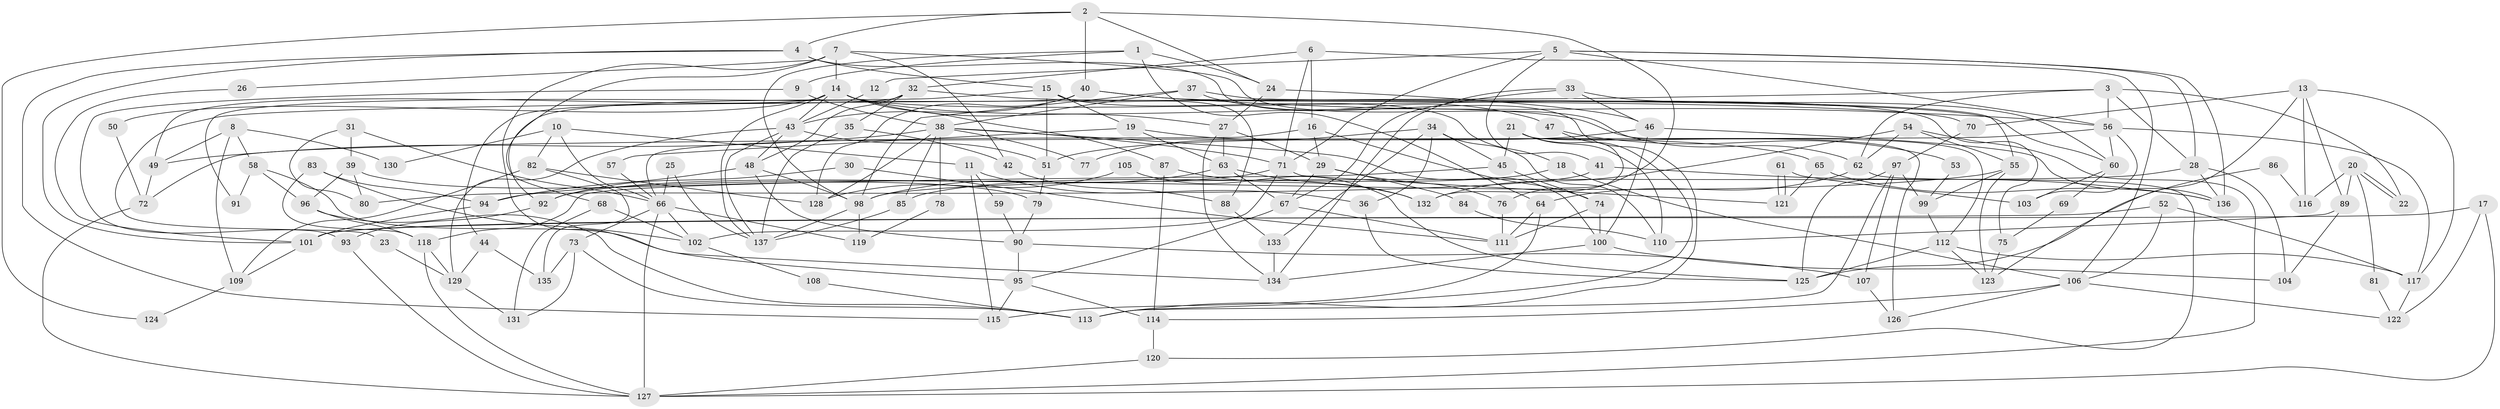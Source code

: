 // Generated by graph-tools (version 1.1) at 2025/26/03/09/25 03:26:12]
// undirected, 137 vertices, 274 edges
graph export_dot {
graph [start="1"]
  node [color=gray90,style=filled];
  1;
  2;
  3;
  4;
  5;
  6;
  7;
  8;
  9;
  10;
  11;
  12;
  13;
  14;
  15;
  16;
  17;
  18;
  19;
  20;
  21;
  22;
  23;
  24;
  25;
  26;
  27;
  28;
  29;
  30;
  31;
  32;
  33;
  34;
  35;
  36;
  37;
  38;
  39;
  40;
  41;
  42;
  43;
  44;
  45;
  46;
  47;
  48;
  49;
  50;
  51;
  52;
  53;
  54;
  55;
  56;
  57;
  58;
  59;
  60;
  61;
  62;
  63;
  64;
  65;
  66;
  67;
  68;
  69;
  70;
  71;
  72;
  73;
  74;
  75;
  76;
  77;
  78;
  79;
  80;
  81;
  82;
  83;
  84;
  85;
  86;
  87;
  88;
  89;
  90;
  91;
  92;
  93;
  94;
  95;
  96;
  97;
  98;
  99;
  100;
  101;
  102;
  103;
  104;
  105;
  106;
  107;
  108;
  109;
  110;
  111;
  112;
  113;
  114;
  115;
  116;
  117;
  118;
  119;
  120;
  121;
  122;
  123;
  124;
  125;
  126;
  127;
  128;
  129;
  130;
  131;
  132;
  133;
  134;
  135;
  136;
  137;
  1 -- 98;
  1 -- 24;
  1 -- 9;
  1 -- 64;
  2 -- 40;
  2 -- 24;
  2 -- 4;
  2 -- 76;
  2 -- 124;
  3 -- 62;
  3 -- 56;
  3 -- 22;
  3 -- 23;
  3 -- 28;
  4 -- 101;
  4 -- 15;
  4 -- 113;
  4 -- 115;
  5 -- 28;
  5 -- 136;
  5 -- 12;
  5 -- 41;
  5 -- 56;
  5 -- 71;
  6 -- 16;
  6 -- 71;
  6 -- 32;
  6 -- 106;
  7 -- 14;
  7 -- 62;
  7 -- 26;
  7 -- 42;
  7 -- 68;
  7 -- 95;
  8 -- 58;
  8 -- 49;
  8 -- 109;
  8 -- 130;
  9 -- 38;
  9 -- 93;
  10 -- 82;
  10 -- 11;
  10 -- 66;
  10 -- 130;
  11 -- 36;
  11 -- 115;
  11 -- 59;
  12 -- 43;
  13 -- 117;
  13 -- 123;
  13 -- 70;
  13 -- 89;
  13 -- 116;
  14 -- 27;
  14 -- 43;
  14 -- 49;
  14 -- 50;
  14 -- 75;
  14 -- 87;
  14 -- 112;
  14 -- 137;
  15 -- 92;
  15 -- 18;
  15 -- 19;
  15 -- 51;
  15 -- 88;
  16 -- 66;
  16 -- 29;
  16 -- 74;
  17 -- 127;
  17 -- 122;
  17 -- 101;
  18 -- 106;
  18 -- 85;
  19 -- 63;
  19 -- 57;
  19 -- 65;
  20 -- 22;
  20 -- 22;
  20 -- 89;
  20 -- 81;
  20 -- 116;
  21 -- 45;
  21 -- 113;
  21 -- 110;
  21 -- 126;
  23 -- 129;
  24 -- 27;
  24 -- 46;
  25 -- 137;
  25 -- 66;
  26 -- 101;
  27 -- 134;
  27 -- 29;
  27 -- 63;
  28 -- 136;
  28 -- 98;
  28 -- 104;
  29 -- 67;
  29 -- 76;
  29 -- 84;
  30 -- 111;
  30 -- 92;
  31 -- 80;
  31 -- 66;
  31 -- 39;
  32 -- 48;
  32 -- 35;
  32 -- 44;
  32 -- 70;
  33 -- 46;
  33 -- 134;
  33 -- 60;
  33 -- 67;
  34 -- 45;
  34 -- 110;
  34 -- 36;
  34 -- 77;
  34 -- 133;
  35 -- 137;
  35 -- 42;
  36 -- 125;
  37 -- 55;
  37 -- 98;
  37 -- 38;
  37 -- 47;
  38 -- 49;
  38 -- 71;
  38 -- 77;
  38 -- 78;
  38 -- 85;
  38 -- 100;
  38 -- 128;
  39 -- 96;
  39 -- 79;
  39 -- 80;
  40 -- 56;
  40 -- 43;
  40 -- 60;
  40 -- 91;
  40 -- 128;
  41 -- 136;
  41 -- 80;
  42 -- 88;
  43 -- 51;
  43 -- 137;
  43 -- 48;
  43 -- 129;
  44 -- 135;
  44 -- 129;
  45 -- 74;
  45 -- 118;
  46 -- 100;
  46 -- 51;
  46 -- 136;
  47 -- 132;
  47 -- 53;
  48 -- 98;
  48 -- 90;
  48 -- 94;
  49 -- 72;
  50 -- 72;
  51 -- 79;
  52 -- 101;
  52 -- 106;
  52 -- 117;
  53 -- 99;
  54 -- 55;
  54 -- 132;
  54 -- 62;
  54 -- 127;
  55 -- 99;
  55 -- 94;
  55 -- 123;
  56 -- 60;
  56 -- 72;
  56 -- 103;
  56 -- 117;
  57 -- 66;
  58 -- 96;
  58 -- 134;
  58 -- 91;
  59 -- 90;
  60 -- 69;
  60 -- 103;
  61 -- 103;
  61 -- 121;
  61 -- 121;
  62 -- 64;
  62 -- 120;
  63 -- 98;
  63 -- 67;
  63 -- 132;
  64 -- 115;
  64 -- 111;
  65 -- 121;
  65 -- 136;
  66 -- 73;
  66 -- 102;
  66 -- 119;
  66 -- 127;
  67 -- 95;
  67 -- 111;
  68 -- 102;
  68 -- 131;
  69 -- 75;
  70 -- 97;
  71 -- 92;
  71 -- 102;
  71 -- 121;
  72 -- 127;
  73 -- 131;
  73 -- 113;
  73 -- 135;
  74 -- 111;
  74 -- 100;
  75 -- 123;
  76 -- 111;
  78 -- 119;
  79 -- 90;
  81 -- 122;
  82 -- 109;
  82 -- 128;
  82 -- 135;
  83 -- 102;
  83 -- 118;
  83 -- 94;
  84 -- 110;
  85 -- 137;
  86 -- 116;
  86 -- 125;
  87 -- 114;
  87 -- 132;
  88 -- 133;
  89 -- 104;
  89 -- 110;
  90 -- 95;
  90 -- 107;
  92 -- 93;
  93 -- 127;
  94 -- 101;
  95 -- 114;
  95 -- 115;
  96 -- 113;
  96 -- 118;
  97 -- 107;
  97 -- 99;
  97 -- 113;
  97 -- 125;
  98 -- 137;
  98 -- 119;
  99 -- 112;
  100 -- 104;
  100 -- 134;
  101 -- 109;
  102 -- 108;
  105 -- 125;
  105 -- 128;
  106 -- 114;
  106 -- 122;
  106 -- 126;
  107 -- 126;
  108 -- 113;
  109 -- 124;
  112 -- 117;
  112 -- 123;
  112 -- 125;
  114 -- 120;
  117 -- 122;
  118 -- 127;
  118 -- 129;
  120 -- 127;
  129 -- 131;
  133 -- 134;
}
